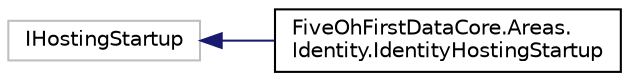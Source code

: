 digraph "Graphical Class Hierarchy"
{
 // LATEX_PDF_SIZE
  edge [fontname="Helvetica",fontsize="10",labelfontname="Helvetica",labelfontsize="10"];
  node [fontname="Helvetica",fontsize="10",shape=record];
  rankdir="LR";
  Node77 [label="IHostingStartup",height=0.2,width=0.4,color="grey75", fillcolor="white", style="filled",tooltip=" "];
  Node77 -> Node0 [dir="back",color="midnightblue",fontsize="10",style="solid",fontname="Helvetica"];
  Node0 [label="FiveOhFirstDataCore.Areas.\lIdentity.IdentityHostingStartup",height=0.2,width=0.4,color="black", fillcolor="white", style="filled",URL="$class_five_oh_first_data_core_1_1_areas_1_1_identity_1_1_identity_hosting_startup.html",tooltip=" "];
}
